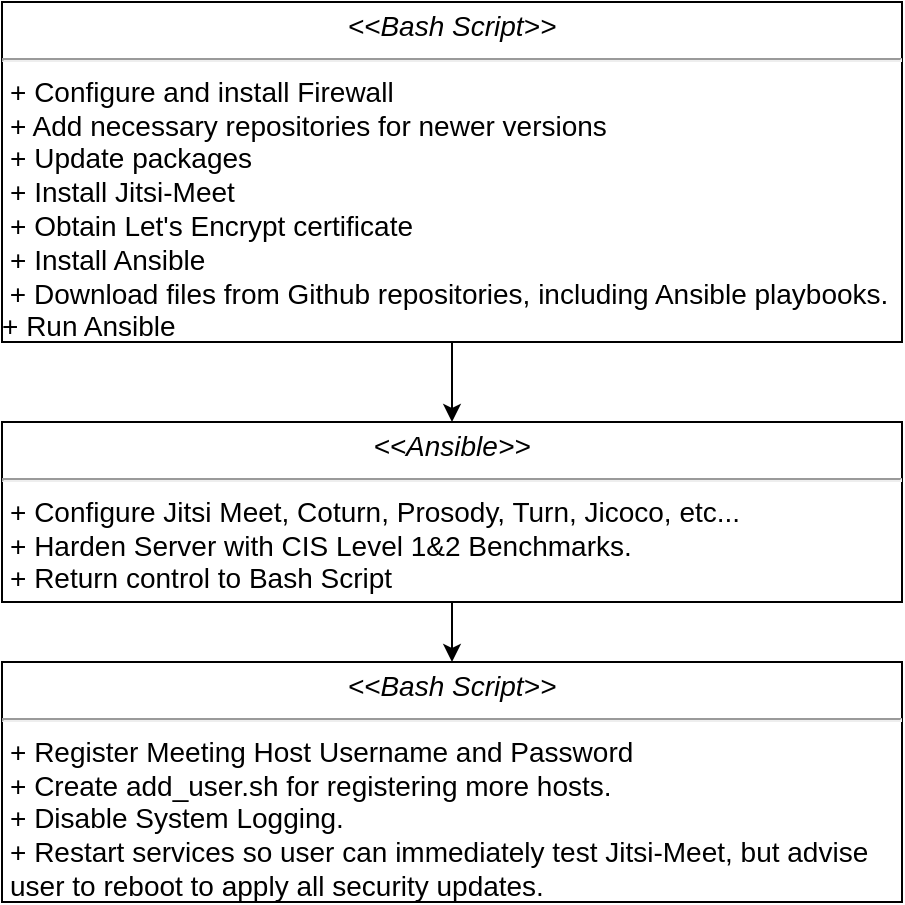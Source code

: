 <mxfile version="10.7.5" type="device"><diagram id="mCIXX79ug0nzPHBhyQ_i" name="Page-1"><mxGraphModel dx="918" dy="682" grid="1" gridSize="10" guides="1" tooltips="1" connect="1" arrows="1" fold="1" page="1" pageScale="1" pageWidth="850" pageHeight="1100" math="0" shadow="0"><root><mxCell id="0"/><mxCell id="1" parent="0"/><mxCell id="aSvXGZdJ0VrRHPNU4vhQ-3" style="edgeStyle=orthogonalEdgeStyle;rounded=0;orthogonalLoop=1;jettySize=auto;html=1;fontSize=14;" parent="1" source="aSvXGZdJ0VrRHPNU4vhQ-2" target="aSvXGZdJ0VrRHPNU4vhQ-4" edge="1"><mxGeometry relative="1" as="geometry"><mxPoint x="260" y="430" as="targetPoint"/></mxGeometry></mxCell><mxCell id="aSvXGZdJ0VrRHPNU4vhQ-2" value="&lt;p style=&quot;margin: 4px 0px 0px ; text-align: center ; font-size: 14px&quot;&gt;&lt;i style=&quot;font-size: 14px&quot;&gt;&amp;lt;&amp;lt;Bash Script&amp;gt;&amp;gt;&lt;/i&gt;&lt;br style=&quot;font-size: 14px&quot;&gt;&lt;/p&gt;&lt;hr style=&quot;font-size: 14px&quot;&gt;&lt;p style=&quot;margin: 0px 0px 0px 4px ; font-size: 14px&quot;&gt;&lt;/p&gt;&lt;p style=&quot;margin: 0px 0px 0px 4px ; font-size: 14px&quot;&gt;+ Configure and install Firewall&lt;/p&gt;&lt;p style=&quot;margin: 0px 0px 0px 4px ; font-size: 14px&quot;&gt;+ Add necessary repositories for newer versions&lt;/p&gt;&lt;p style=&quot;margin: 0px 0px 0px 4px ; font-size: 14px&quot;&gt;+&amp;nbsp;&lt;span&gt;Update packages&lt;/span&gt;&lt;/p&gt;&lt;p style=&quot;margin: 0px 0px 0px 4px ; font-size: 14px&quot;&gt;&lt;span&gt;+ Install Jitsi-Meet&lt;/span&gt;&lt;/p&gt;&lt;p style=&quot;margin: 0px 0px 0px 4px ; font-size: 14px&quot;&gt;&lt;span&gt;+ Obtain Let's Encrypt certificate&lt;/span&gt;&lt;/p&gt;&lt;p style=&quot;margin: 0px 0px 0px 4px ; font-size: 14px&quot;&gt;+ Install Ansible&lt;/p&gt;&amp;nbsp;+ Download files from Github repositories, including Ansible playbooks.&lt;br style=&quot;font-size: 14px&quot;&gt;+ Run Ansible&lt;br style=&quot;font-size: 14px&quot;&gt;&lt;br style=&quot;font-size: 14px&quot;&gt;" style="verticalAlign=top;align=left;overflow=fill;fontSize=14;fontFamily=Helvetica;html=1;" parent="1" vertex="1"><mxGeometry x="80" y="160" width="450" height="170" as="geometry"/></mxCell><mxCell id="aSvXGZdJ0VrRHPNU4vhQ-6" value="" style="edgeStyle=orthogonalEdgeStyle;rounded=0;orthogonalLoop=1;jettySize=auto;html=1;fontSize=14;" parent="1" source="aSvXGZdJ0VrRHPNU4vhQ-4" target="aSvXGZdJ0VrRHPNU4vhQ-5" edge="1"><mxGeometry relative="1" as="geometry"/></mxCell><mxCell id="aSvXGZdJ0VrRHPNU4vhQ-4" value="&lt;p style=&quot;margin: 4px 0px 0px ; text-align: center ; font-size: 14px&quot;&gt;&lt;i style=&quot;font-size: 14px&quot;&gt;&amp;lt;&amp;lt;Ansible&amp;gt;&amp;gt;&lt;/i&gt;&lt;/p&gt;&lt;hr style=&quot;font-size: 14px&quot;&gt;&lt;p style=&quot;margin: 0px 0px 0px 4px ; font-size: 14px&quot;&gt;+ Configure Jitsi Meet, Coturn, Prosody, Turn, Jicoco, etc...&lt;br style=&quot;font-size: 14px&quot;&gt;+ Harden Server with CIS Level 1&amp;amp;2 Benchmarks.&lt;/p&gt;&lt;p style=&quot;margin: 0px 0px 0px 4px ; font-size: 14px&quot;&gt;+ Return control to Bash Script&lt;/p&gt;" style="verticalAlign=top;align=left;overflow=fill;fontSize=14;fontFamily=Helvetica;html=1;" parent="1" vertex="1"><mxGeometry x="80" y="370" width="450" height="90" as="geometry"/></mxCell><mxCell id="aSvXGZdJ0VrRHPNU4vhQ-5" value="&lt;p style=&quot;margin: 4px 0px 0px ; text-align: center ; font-size: 14px&quot;&gt;&lt;i style=&quot;font-size: 14px&quot;&gt;&amp;lt;&amp;lt;Bash Script&amp;gt;&amp;gt;&lt;/i&gt;&lt;/p&gt;&lt;hr style=&quot;font-size: 14px&quot;&gt;&lt;p style=&quot;margin: 0px 0px 0px 4px ; font-size: 14px&quot;&gt;&lt;span&gt;+ Register Meeting Host Username and Password&lt;/span&gt;&lt;br&gt;&lt;/p&gt;&lt;p style=&quot;margin: 0px 0px 0px 4px ; font-size: 14px&quot;&gt;+ Create add_user.sh for registering more hosts.&lt;/p&gt;&lt;p style=&quot;margin: 0px 0px 0px 4px ; font-size: 14px&quot;&gt;+ Disable System Logging.&lt;/p&gt;&lt;p style=&quot;margin: 0px 0px 0px 4px ; font-size: 14px&quot;&gt;+ Restart services so user can immediately test Jitsi-Meet, but advise&amp;nbsp;&lt;/p&gt;&lt;p style=&quot;margin: 0px 0px 0px 4px ; font-size: 14px&quot;&gt;user to&amp;nbsp;&lt;span&gt;reboot&amp;nbsp;&lt;/span&gt;&lt;span&gt;to apply all security updates.&lt;/span&gt;&lt;/p&gt;" style="verticalAlign=top;align=left;overflow=fill;fontSize=14;fontFamily=Helvetica;html=1;" parent="1" vertex="1"><mxGeometry x="80" y="490" width="450" height="120" as="geometry"/></mxCell><mxCell id="qQLQuXI82coX1t7weKCj-2" style="edgeStyle=orthogonalEdgeStyle;rounded=0;orthogonalLoop=1;jettySize=auto;html=1;exitX=0.5;exitY=1;exitDx=0;exitDy=0;" edge="1" parent="1" source="aSvXGZdJ0VrRHPNU4vhQ-2" target="aSvXGZdJ0VrRHPNU4vhQ-2"><mxGeometry relative="1" as="geometry"/></mxCell></root></mxGraphModel></diagram></mxfile>